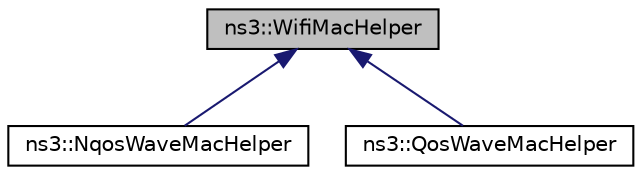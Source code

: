 digraph "ns3::WifiMacHelper"
{
 // LATEX_PDF_SIZE
  edge [fontname="Helvetica",fontsize="10",labelfontname="Helvetica",labelfontsize="10"];
  node [fontname="Helvetica",fontsize="10",shape=record];
  Node1 [label="ns3::WifiMacHelper",height=0.2,width=0.4,color="black", fillcolor="grey75", style="filled", fontcolor="black",tooltip="create MAC layers for a ns3::WifiNetDevice."];
  Node1 -> Node2 [dir="back",color="midnightblue",fontsize="10",style="solid",fontname="Helvetica"];
  Node2 [label="ns3::NqosWaveMacHelper",height=0.2,width=0.4,color="black", fillcolor="white", style="filled",URL="$classns3_1_1_nqos_wave_mac_helper.html",tooltip="Nqos Wave Mac Helper class."];
  Node1 -> Node3 [dir="back",color="midnightblue",fontsize="10",style="solid",fontname="Helvetica"];
  Node3 [label="ns3::QosWaveMacHelper",height=0.2,width=0.4,color="black", fillcolor="white", style="filled",URL="$classns3_1_1_qos_wave_mac_helper.html",tooltip="Qos Wave Mac Helper class."];
}
